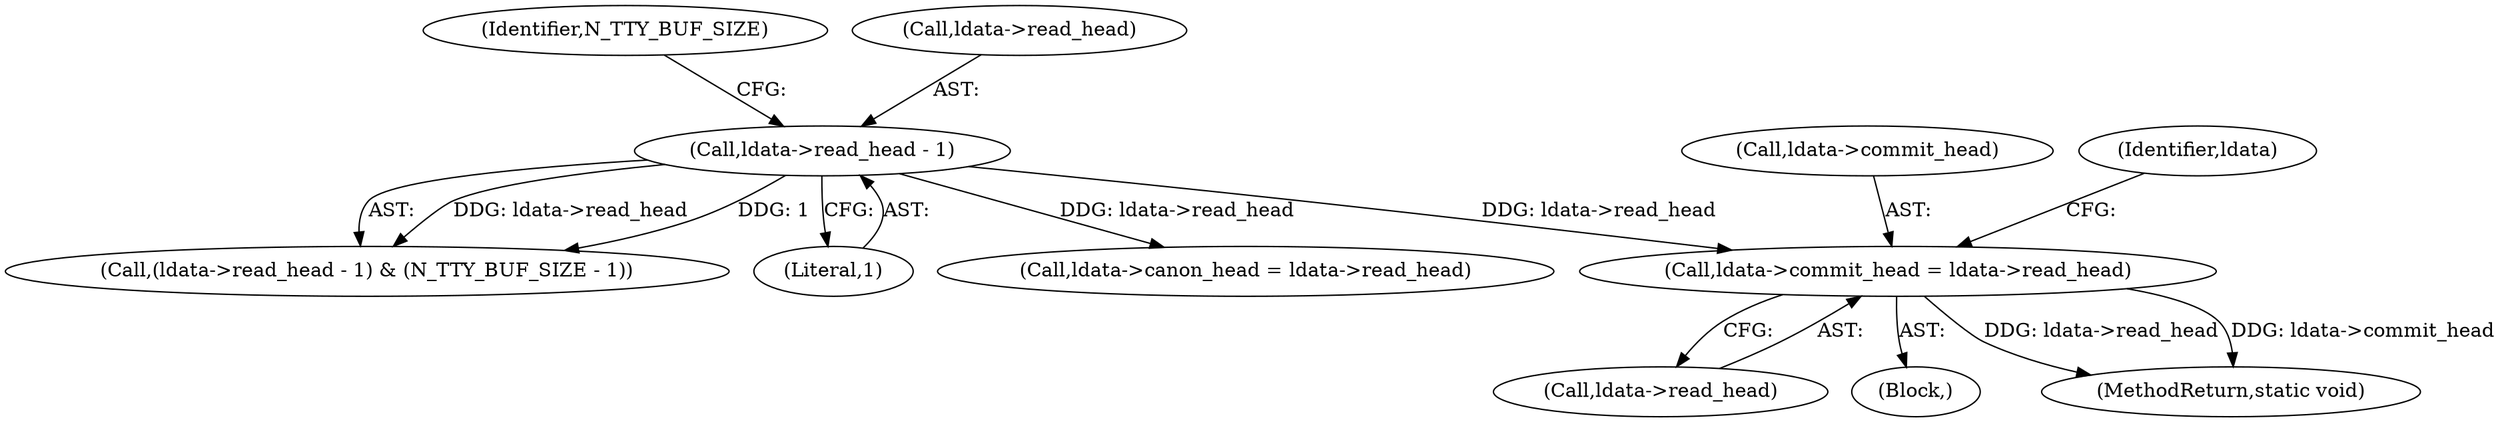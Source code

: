 digraph "0_linux_966031f340185eddd05affcf72b740549f056348_0@API" {
"1000190" [label="(Call,ldata->commit_head = ldata->read_head)"];
"1000167" [label="(Call,ldata->read_head - 1)"];
"1000173" [label="(Identifier,N_TTY_BUF_SIZE)"];
"1000190" [label="(Call,ldata->commit_head = ldata->read_head)"];
"1000166" [label="(Call,(ldata->read_head - 1) & (N_TTY_BUF_SIZE - 1))"];
"1000194" [label="(Call,ldata->read_head)"];
"1000191" [label="(Call,ldata->commit_head)"];
"1000167" [label="(Call,ldata->read_head - 1)"];
"1000168" [label="(Call,ldata->read_head)"];
"1000129" [label="(Block,)"];
"1000171" [label="(Literal,1)"];
"1000199" [label="(Identifier,ldata)"];
"1000463" [label="(MethodReturn,static void)"];
"1000178" [label="(Call,ldata->canon_head = ldata->read_head)"];
"1000190" -> "1000129"  [label="AST: "];
"1000190" -> "1000194"  [label="CFG: "];
"1000191" -> "1000190"  [label="AST: "];
"1000194" -> "1000190"  [label="AST: "];
"1000199" -> "1000190"  [label="CFG: "];
"1000190" -> "1000463"  [label="DDG: ldata->read_head"];
"1000190" -> "1000463"  [label="DDG: ldata->commit_head"];
"1000167" -> "1000190"  [label="DDG: ldata->read_head"];
"1000167" -> "1000166"  [label="AST: "];
"1000167" -> "1000171"  [label="CFG: "];
"1000168" -> "1000167"  [label="AST: "];
"1000171" -> "1000167"  [label="AST: "];
"1000173" -> "1000167"  [label="CFG: "];
"1000167" -> "1000166"  [label="DDG: ldata->read_head"];
"1000167" -> "1000166"  [label="DDG: 1"];
"1000167" -> "1000178"  [label="DDG: ldata->read_head"];
}
